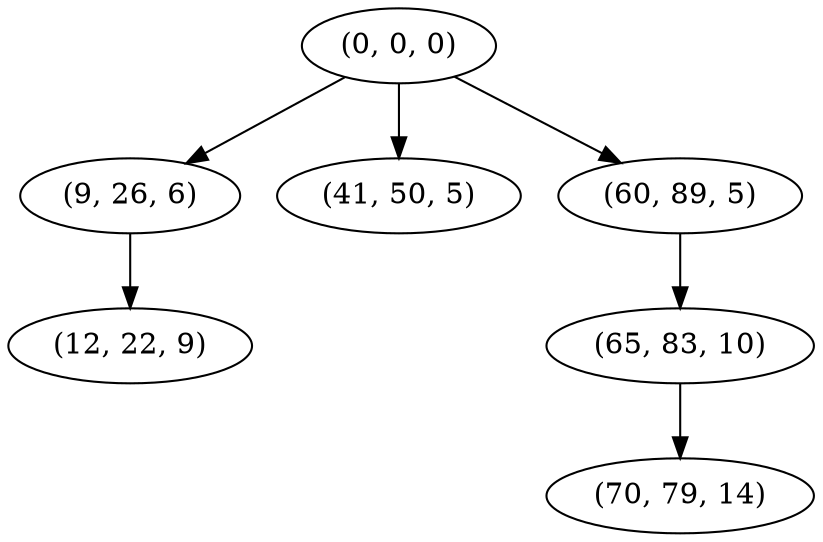 digraph tree {
    "(0, 0, 0)";
    "(9, 26, 6)";
    "(12, 22, 9)";
    "(41, 50, 5)";
    "(60, 89, 5)";
    "(65, 83, 10)";
    "(70, 79, 14)";
    "(0, 0, 0)" -> "(9, 26, 6)";
    "(0, 0, 0)" -> "(41, 50, 5)";
    "(0, 0, 0)" -> "(60, 89, 5)";
    "(9, 26, 6)" -> "(12, 22, 9)";
    "(60, 89, 5)" -> "(65, 83, 10)";
    "(65, 83, 10)" -> "(70, 79, 14)";
}
